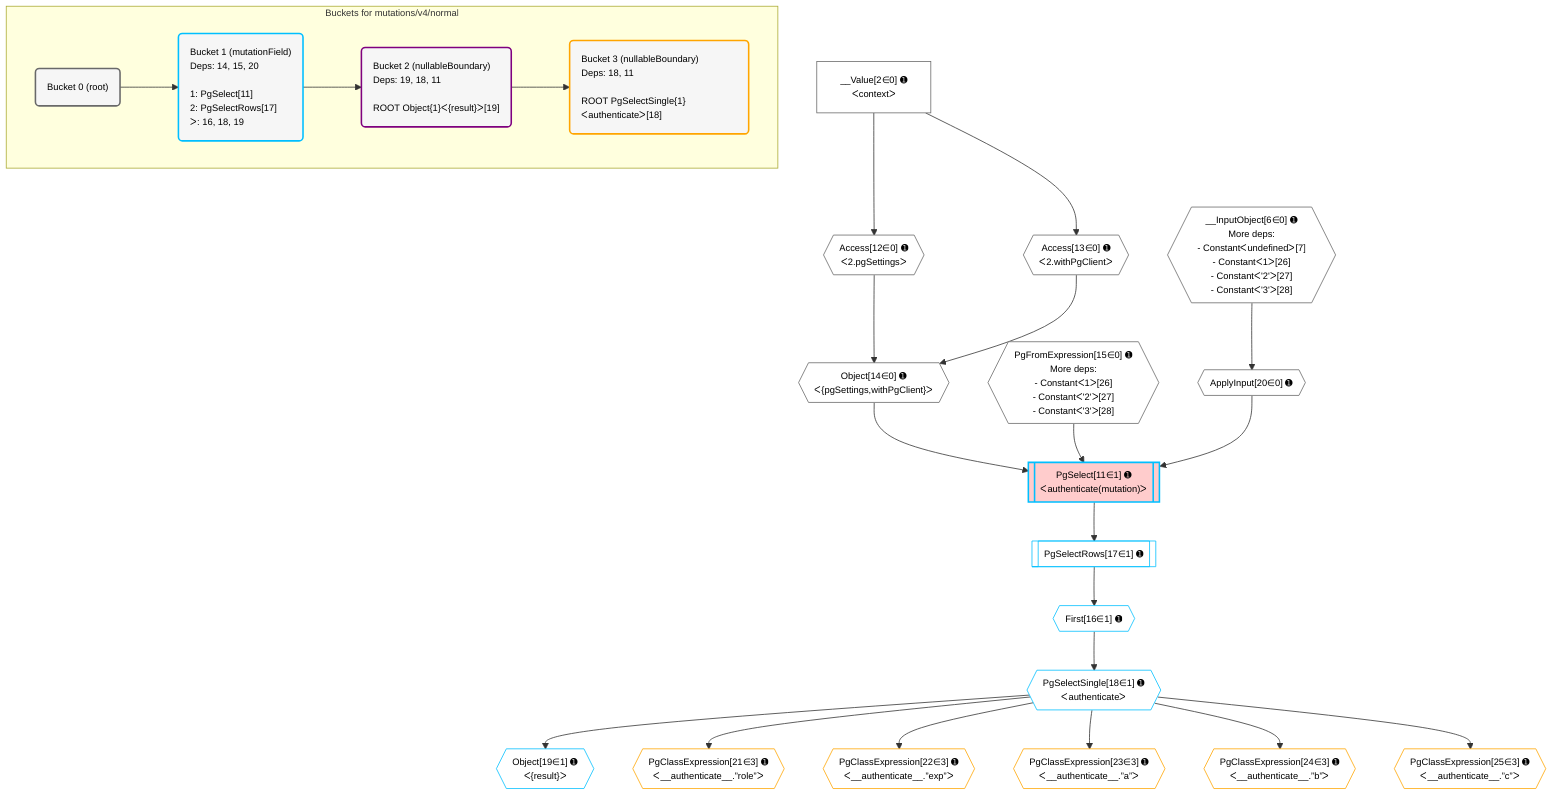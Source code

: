 %%{init: {'themeVariables': { 'fontSize': '12px'}}}%%
graph TD
    classDef path fill:#eee,stroke:#000,color:#000
    classDef plan fill:#fff,stroke-width:1px,color:#000
    classDef itemplan fill:#fff,stroke-width:2px,color:#000
    classDef unbatchedplan fill:#dff,stroke-width:1px,color:#000
    classDef sideeffectplan fill:#fcc,stroke-width:2px,color:#000
    classDef bucket fill:#f6f6f6,color:#000,stroke-width:2px,text-align:left

    subgraph "Buckets for mutations/v4/normal"
    Bucket0("Bucket 0 (root)"):::bucket
    Bucket1("Bucket 1 (mutationField)<br />Deps: 14, 15, 20<br /><br />1: PgSelect[11]<br />2: PgSelectRows[17]<br />ᐳ: 16, 18, 19"):::bucket
    Bucket2("Bucket 2 (nullableBoundary)<br />Deps: 19, 18, 11<br /><br />ROOT Object{1}ᐸ{result}ᐳ[19]"):::bucket
    Bucket3("Bucket 3 (nullableBoundary)<br />Deps: 18, 11<br /><br />ROOT PgSelectSingle{1}ᐸauthenticateᐳ[18]"):::bucket
    end
    Bucket0 --> Bucket1
    Bucket1 --> Bucket2
    Bucket2 --> Bucket3

    %% plan dependencies
    __InputObject6{{"__InputObject[6∈0] ➊<br />More deps:<br />- Constantᐸundefinedᐳ[7]<br />- Constantᐸ1ᐳ[26]<br />- Constantᐸ'2'ᐳ[27]<br />- Constantᐸ'3'ᐳ[28]"}}:::plan
    PgFromExpression15{{"PgFromExpression[15∈0] ➊<br />More deps:<br />- Constantᐸ1ᐳ[26]<br />- Constantᐸ'2'ᐳ[27]<br />- Constantᐸ'3'ᐳ[28]"}}:::plan
    Object14{{"Object[14∈0] ➊<br />ᐸ{pgSettings,withPgClient}ᐳ"}}:::plan
    Access12{{"Access[12∈0] ➊<br />ᐸ2.pgSettingsᐳ"}}:::plan
    Access13{{"Access[13∈0] ➊<br />ᐸ2.withPgClientᐳ"}}:::plan
    Access12 & Access13 --> Object14
    __Value2["__Value[2∈0] ➊<br />ᐸcontextᐳ"]:::plan
    __Value2 --> Access12
    __Value2 --> Access13
    ApplyInput20{{"ApplyInput[20∈0] ➊"}}:::plan
    __InputObject6 --> ApplyInput20
    PgSelect11[["PgSelect[11∈1] ➊<br />ᐸauthenticate(mutation)ᐳ"]]:::sideeffectplan
    Object14 & PgFromExpression15 & ApplyInput20 --> PgSelect11
    First16{{"First[16∈1] ➊"}}:::plan
    PgSelectRows17[["PgSelectRows[17∈1] ➊"]]:::plan
    PgSelectRows17 --> First16
    PgSelect11 --> PgSelectRows17
    PgSelectSingle18{{"PgSelectSingle[18∈1] ➊<br />ᐸauthenticateᐳ"}}:::plan
    First16 --> PgSelectSingle18
    Object19{{"Object[19∈1] ➊<br />ᐸ{result}ᐳ"}}:::plan
    PgSelectSingle18 --> Object19
    PgClassExpression21{{"PgClassExpression[21∈3] ➊<br />ᐸ__authenticate__.”role”ᐳ"}}:::plan
    PgSelectSingle18 --> PgClassExpression21
    PgClassExpression22{{"PgClassExpression[22∈3] ➊<br />ᐸ__authenticate__.”exp”ᐳ"}}:::plan
    PgSelectSingle18 --> PgClassExpression22
    PgClassExpression23{{"PgClassExpression[23∈3] ➊<br />ᐸ__authenticate__.”a”ᐳ"}}:::plan
    PgSelectSingle18 --> PgClassExpression23
    PgClassExpression24{{"PgClassExpression[24∈3] ➊<br />ᐸ__authenticate__.”b”ᐳ"}}:::plan
    PgSelectSingle18 --> PgClassExpression24
    PgClassExpression25{{"PgClassExpression[25∈3] ➊<br />ᐸ__authenticate__.”c”ᐳ"}}:::plan
    PgSelectSingle18 --> PgClassExpression25

    %% define steps
    classDef bucket0 stroke:#696969
    class Bucket0,__Value2,__InputObject6,Access12,Access13,Object14,PgFromExpression15,ApplyInput20 bucket0
    classDef bucket1 stroke:#00bfff
    class Bucket1,PgSelect11,First16,PgSelectRows17,PgSelectSingle18,Object19 bucket1
    classDef bucket2 stroke:#7f007f
    class Bucket2 bucket2
    classDef bucket3 stroke:#ffa500
    class Bucket3,PgClassExpression21,PgClassExpression22,PgClassExpression23,PgClassExpression24,PgClassExpression25 bucket3